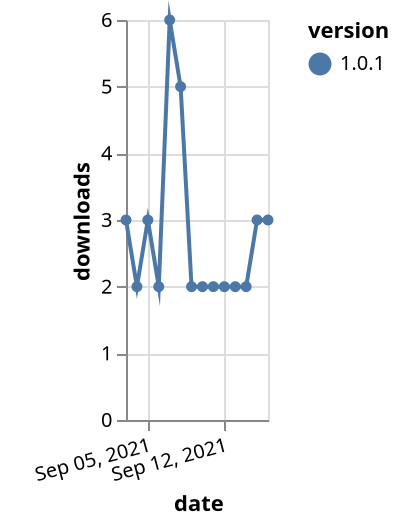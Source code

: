{"$schema": "https://vega.github.io/schema/vega-lite/v5.json", "description": "A simple bar chart with embedded data.", "data": {"values": [{"date": "2021-09-03", "total": 6324, "delta": 3, "version": "1.0.1"}, {"date": "2021-09-04", "total": 6326, "delta": 2, "version": "1.0.1"}, {"date": "2021-09-05", "total": 6329, "delta": 3, "version": "1.0.1"}, {"date": "2021-09-06", "total": 6331, "delta": 2, "version": "1.0.1"}, {"date": "2021-09-07", "total": 6337, "delta": 6, "version": "1.0.1"}, {"date": "2021-09-08", "total": 6342, "delta": 5, "version": "1.0.1"}, {"date": "2021-09-09", "total": 6344, "delta": 2, "version": "1.0.1"}, {"date": "2021-09-10", "total": 6346, "delta": 2, "version": "1.0.1"}, {"date": "2021-09-11", "total": 6348, "delta": 2, "version": "1.0.1"}, {"date": "2021-09-12", "total": 6350, "delta": 2, "version": "1.0.1"}, {"date": "2021-09-13", "total": 6352, "delta": 2, "version": "1.0.1"}, {"date": "2021-09-14", "total": 6354, "delta": 2, "version": "1.0.1"}, {"date": "2021-09-15", "total": 6357, "delta": 3, "version": "1.0.1"}, {"date": "2021-09-16", "total": 6360, "delta": 3, "version": "1.0.1"}]}, "width": "container", "mark": {"type": "line", "point": {"filled": true}}, "encoding": {"x": {"field": "date", "type": "temporal", "timeUnit": "yearmonthdate", "title": "date", "axis": {"labelAngle": -15}}, "y": {"field": "delta", "type": "quantitative", "title": "downloads"}, "color": {"field": "version", "type": "nominal"}, "tooltip": {"field": "delta"}}}